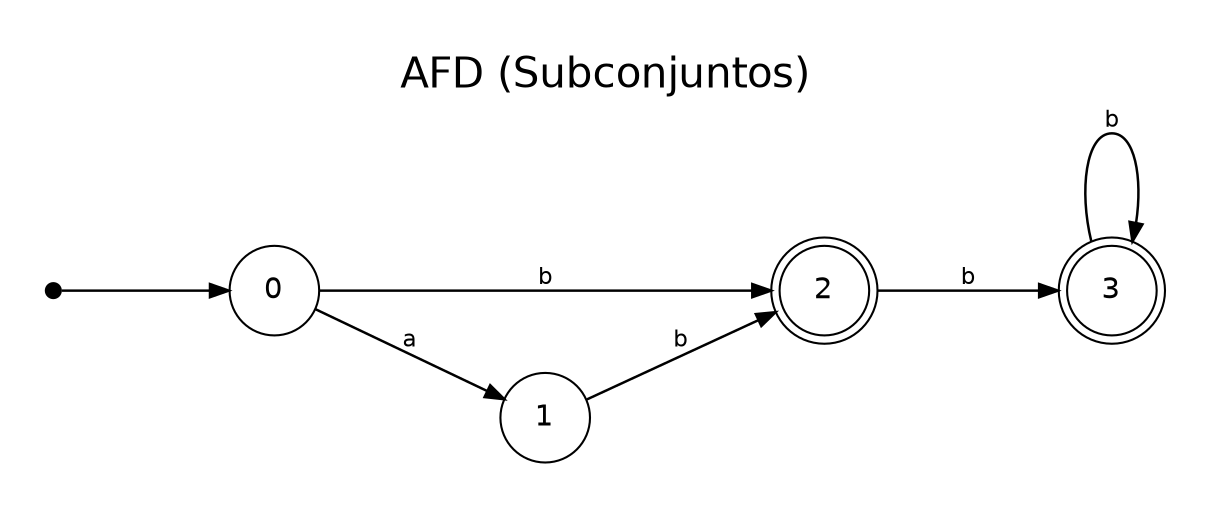 digraph DFA {
  rankdir=LR; layout=dot; splines=true; overlap=false; concentrate=true; outputorder=edgesfirst; nodesep=0.7; ranksep=1.1; margin=0.25;
  labelloc="t"; label="AFD (Subconjuntos)"; fontsize=20; fontname="Helvetica";
  node [shape=circle, width=0.6, height=0.6, fontname="Helvetica"];
  edge [fontname="Helvetica", fontsize=11, arrowsize=0.9, penwidth=1.2, labeldistance=1.6];
  __start [shape=point, width=0.1, label=""];
  __start -> 0;
  2 [shape=doublecircle];
  3 [shape=doublecircle];
  0 -> 1 [label="a"];
  0 -> 2 [label="b"];
  2 -> 3 [label="b"];
  3 -> 3 [label="b"];
  1 -> 2 [label="b"];
}
